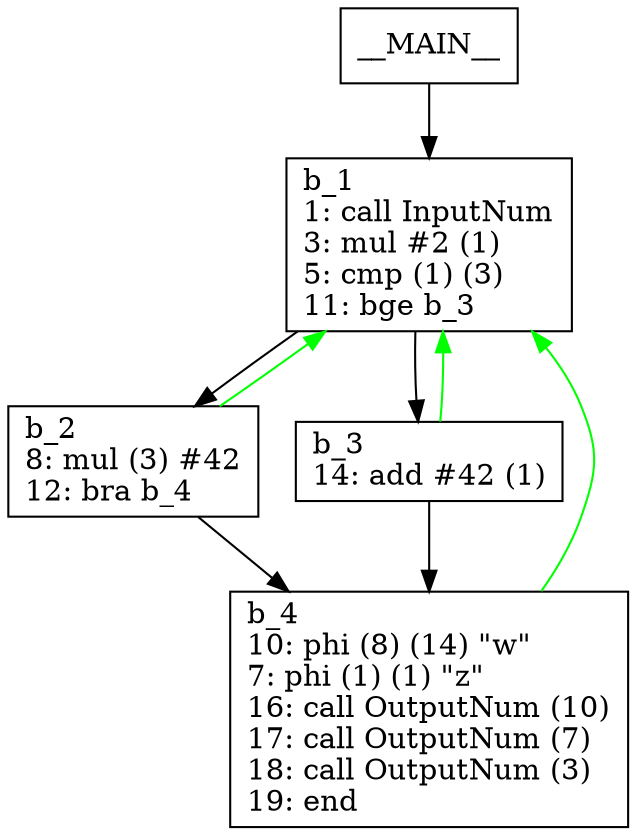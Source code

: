 digraph Computation {
node [shape=box];
__MAIN__ -> b_1;
b_1 [label="b_1\l1: call InputNum\l3: mul #2 (1)\l5: cmp (1) (3)\l11: bge b_3\l"]
b_1 -> b_2;
b_2 [label="b_2\l8: mul (3) #42\l12: bra b_4\l"]
b_2 -> b_4;
b_4 [label="b_4\l10: phi (8) (14) \"w\"\l7: phi (1) (1) \"z\"\l16: call OutputNum (10)\l17: call OutputNum (7)\l18: call OutputNum (3)\l19: end\l"]
b_4 -> b_1[color="green"];
b_2 -> b_1[color="green"];
b_1 -> b_3;
b_3 [label="b_3\l14: add #42 (1)\l"]
b_3 -> b_4;
b_3 -> b_1[color="green"];
}